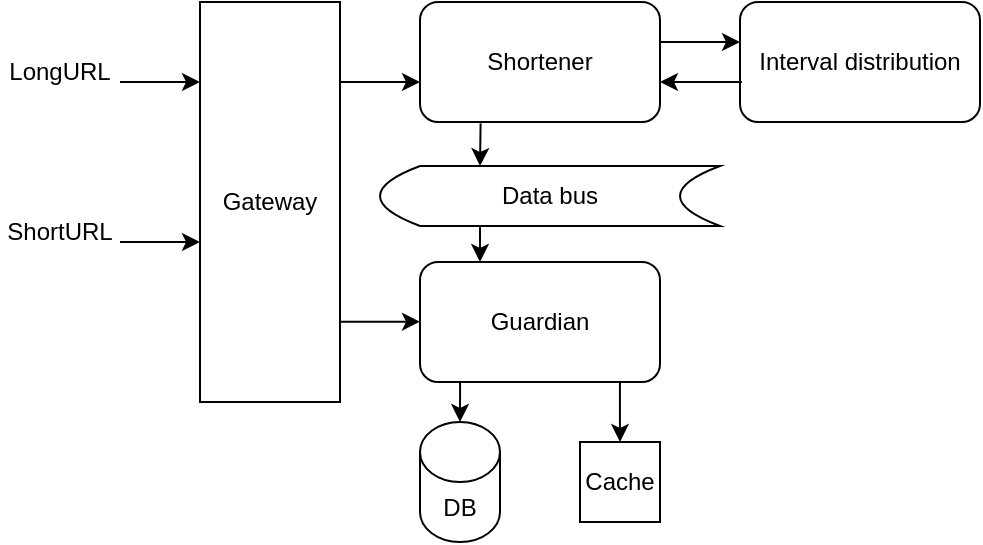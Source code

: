 <mxfile version="24.7.8">
  <diagram name="Страница — 1" id="PxHAXqXhZl92Cq7jBzM3">
    <mxGraphModel dx="1185" dy="682" grid="1" gridSize="10" guides="1" tooltips="1" connect="1" arrows="1" fold="1" page="1" pageScale="1" pageWidth="827" pageHeight="1169" math="0" shadow="0">
      <root>
        <mxCell id="0" />
        <mxCell id="1" parent="0" />
        <mxCell id="irzTSZK2bE28I-efC0GO-2" value="Gateway" style="rounded=0;whiteSpace=wrap;html=1;" parent="1" vertex="1">
          <mxGeometry x="120" y="120" width="70" height="200" as="geometry" />
        </mxCell>
        <mxCell id="irzTSZK2bE28I-efC0GO-3" value="" style="endArrow=classic;html=1;rounded=0;" parent="1" edge="1">
          <mxGeometry width="50" height="50" relative="1" as="geometry">
            <mxPoint x="80" y="160" as="sourcePoint" />
            <mxPoint x="120" y="160" as="targetPoint" />
          </mxGeometry>
        </mxCell>
        <mxCell id="irzTSZK2bE28I-efC0GO-4" value="" style="endArrow=classic;html=1;rounded=0;" parent="1" edge="1">
          <mxGeometry width="50" height="50" relative="1" as="geometry">
            <mxPoint x="80" y="240" as="sourcePoint" />
            <mxPoint x="120" y="240" as="targetPoint" />
          </mxGeometry>
        </mxCell>
        <mxCell id="irzTSZK2bE28I-efC0GO-5" value="ShortURL" style="text;html=1;align=center;verticalAlign=middle;whiteSpace=wrap;rounded=0;" parent="1" vertex="1">
          <mxGeometry x="20" y="220" width="60" height="30" as="geometry" />
        </mxCell>
        <mxCell id="irzTSZK2bE28I-efC0GO-6" value="LongURL" style="text;html=1;align=center;verticalAlign=middle;whiteSpace=wrap;rounded=0;" parent="1" vertex="1">
          <mxGeometry x="20" y="140" width="60" height="30" as="geometry" />
        </mxCell>
        <mxCell id="irzTSZK2bE28I-efC0GO-7" value="Shortener" style="rounded=1;whiteSpace=wrap;html=1;" parent="1" vertex="1">
          <mxGeometry x="230" y="120" width="120" height="60" as="geometry" />
        </mxCell>
        <mxCell id="irzTSZK2bE28I-efC0GO-8" value="Guardian" style="rounded=1;whiteSpace=wrap;html=1;" parent="1" vertex="1">
          <mxGeometry x="230" y="250" width="120" height="60" as="geometry" />
        </mxCell>
        <mxCell id="irzTSZK2bE28I-efC0GO-9" value="" style="endArrow=classic;html=1;rounded=0;" parent="1" edge="1">
          <mxGeometry width="50" height="50" relative="1" as="geometry">
            <mxPoint x="190" y="279.86" as="sourcePoint" />
            <mxPoint x="230" y="279.86" as="targetPoint" />
          </mxGeometry>
        </mxCell>
        <mxCell id="irzTSZK2bE28I-efC0GO-10" value="" style="endArrow=classic;html=1;rounded=0;" parent="1" edge="1">
          <mxGeometry width="50" height="50" relative="1" as="geometry">
            <mxPoint x="190" y="160" as="sourcePoint" />
            <mxPoint x="230" y="160" as="targetPoint" />
          </mxGeometry>
        </mxCell>
        <mxCell id="irzTSZK2bE28I-efC0GO-11" value="Interval distribution" style="rounded=1;whiteSpace=wrap;html=1;" parent="1" vertex="1">
          <mxGeometry x="390" y="120" width="120" height="60" as="geometry" />
        </mxCell>
        <mxCell id="irzTSZK2bE28I-efC0GO-12" value="" style="endArrow=classic;html=1;rounded=0;" parent="1" edge="1">
          <mxGeometry width="50" height="50" relative="1" as="geometry">
            <mxPoint x="350" y="140" as="sourcePoint" />
            <mxPoint x="390" y="140" as="targetPoint" />
          </mxGeometry>
        </mxCell>
        <mxCell id="irzTSZK2bE28I-efC0GO-14" value="" style="endArrow=classic;html=1;rounded=0;entryX=1.005;entryY=0.667;entryDx=0;entryDy=0;entryPerimeter=0;exitX=0.013;exitY=0.667;exitDx=0;exitDy=0;exitPerimeter=0;" parent="1" edge="1">
          <mxGeometry width="50" height="50" relative="1" as="geometry">
            <mxPoint x="390.96" y="160.0" as="sourcePoint" />
            <mxPoint x="350" y="160.0" as="targetPoint" />
          </mxGeometry>
        </mxCell>
        <mxCell id="irzTSZK2bE28I-efC0GO-15" value="DB" style="shape=cylinder3;whiteSpace=wrap;html=1;boundedLbl=1;backgroundOutline=1;size=15;" parent="1" vertex="1">
          <mxGeometry x="230" y="330" width="40" height="60" as="geometry" />
        </mxCell>
        <mxCell id="irzTSZK2bE28I-efC0GO-16" value="" style="endArrow=classic;html=1;rounded=0;entryX=0.5;entryY=0;entryDx=0;entryDy=0;exitX=0.833;exitY=1;exitDx=0;exitDy=0;exitPerimeter=0;" parent="1" source="irzTSZK2bE28I-efC0GO-8" target="irzTSZK2bE28I-efC0GO-18" edge="1">
          <mxGeometry width="50" height="50" relative="1" as="geometry">
            <mxPoint x="433.96" y="320.0" as="sourcePoint" />
            <mxPoint x="393" y="320.0" as="targetPoint" />
          </mxGeometry>
        </mxCell>
        <mxCell id="irzTSZK2bE28I-efC0GO-17" value="" style="endArrow=classic;html=1;rounded=0;entryX=1.005;entryY=0.667;entryDx=0;entryDy=0;entryPerimeter=0;exitX=0.167;exitY=1;exitDx=0;exitDy=0;exitPerimeter=0;" parent="1" source="irzTSZK2bE28I-efC0GO-8" edge="1">
          <mxGeometry width="50" height="50" relative="1" as="geometry">
            <mxPoint x="290.96" y="330.0" as="sourcePoint" />
            <mxPoint x="250" y="330.0" as="targetPoint" />
          </mxGeometry>
        </mxCell>
        <mxCell id="irzTSZK2bE28I-efC0GO-18" value="Сache" style="whiteSpace=wrap;html=1;aspect=fixed;" parent="1" vertex="1">
          <mxGeometry x="310" y="340" width="40" height="40" as="geometry" />
        </mxCell>
        <mxCell id="irzTSZK2bE28I-efC0GO-20" value="Data bus" style="shape=dataStorage;whiteSpace=wrap;html=1;fixedSize=1;rotation=0;" parent="1" vertex="1">
          <mxGeometry x="210" y="202" width="170" height="30" as="geometry" />
        </mxCell>
        <mxCell id="irzTSZK2bE28I-efC0GO-21" value="" style="endArrow=classic;html=1;rounded=0;entryX=0.442;entryY=-0.001;entryDx=0;entryDy=0;entryPerimeter=0;exitX=0.462;exitY=1.011;exitDx=0;exitDy=0;exitPerimeter=0;" parent="1" edge="1">
          <mxGeometry width="50" height="50" relative="1" as="geometry">
            <mxPoint x="260.3" y="180.69" as="sourcePoint" />
            <mxPoint x="260.0" y="202.0" as="targetPoint" />
          </mxGeometry>
        </mxCell>
        <mxCell id="irzTSZK2bE28I-efC0GO-22" value="" style="endArrow=classic;html=1;rounded=0;entryX=0.442;entryY=-0.001;entryDx=0;entryDy=0;entryPerimeter=0;" parent="1" edge="1">
          <mxGeometry width="50" height="50" relative="1" as="geometry">
            <mxPoint x="260" y="232" as="sourcePoint" />
            <mxPoint x="260" y="250" as="targetPoint" />
          </mxGeometry>
        </mxCell>
      </root>
    </mxGraphModel>
  </diagram>
</mxfile>
